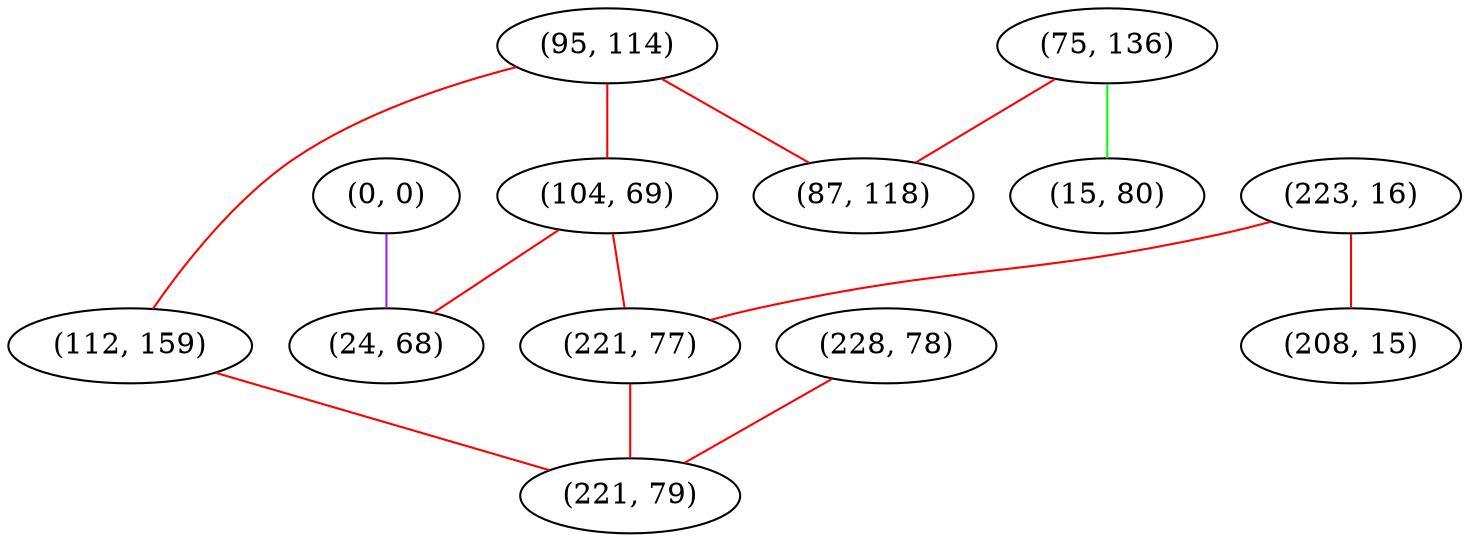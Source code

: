 graph "" {
"(0, 0)";
"(95, 114)";
"(112, 159)";
"(75, 136)";
"(104, 69)";
"(87, 118)";
"(223, 16)";
"(228, 78)";
"(24, 68)";
"(221, 77)";
"(208, 15)";
"(221, 79)";
"(15, 80)";
"(0, 0)" -- "(24, 68)"  [color=purple, key=0, weight=4];
"(95, 114)" -- "(87, 118)"  [color=red, key=0, weight=1];
"(95, 114)" -- "(104, 69)"  [color=red, key=0, weight=1];
"(95, 114)" -- "(112, 159)"  [color=red, key=0, weight=1];
"(112, 159)" -- "(221, 79)"  [color=red, key=0, weight=1];
"(75, 136)" -- "(87, 118)"  [color=red, key=0, weight=1];
"(75, 136)" -- "(15, 80)"  [color=green, key=0, weight=2];
"(104, 69)" -- "(221, 77)"  [color=red, key=0, weight=1];
"(104, 69)" -- "(24, 68)"  [color=red, key=0, weight=1];
"(223, 16)" -- "(221, 77)"  [color=red, key=0, weight=1];
"(223, 16)" -- "(208, 15)"  [color=red, key=0, weight=1];
"(228, 78)" -- "(221, 79)"  [color=red, key=0, weight=1];
"(221, 77)" -- "(221, 79)"  [color=red, key=0, weight=1];
}
